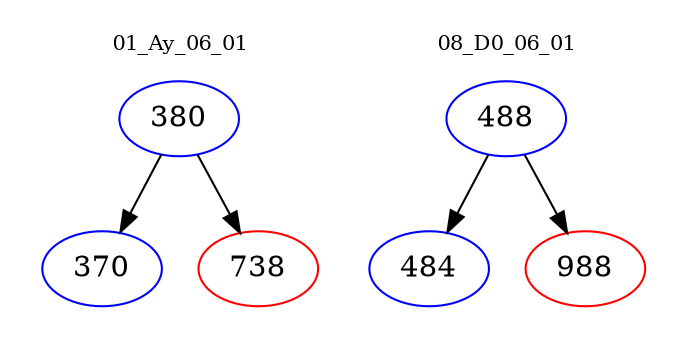 digraph{
subgraph cluster_0 {
color = white
label = "01_Ay_06_01";
fontsize=10;
T0_380 [label="380", color="blue"]
T0_380 -> T0_370 [color="black"]
T0_370 [label="370", color="blue"]
T0_380 -> T0_738 [color="black"]
T0_738 [label="738", color="red"]
}
subgraph cluster_1 {
color = white
label = "08_D0_06_01";
fontsize=10;
T1_488 [label="488", color="blue"]
T1_488 -> T1_484 [color="black"]
T1_484 [label="484", color="blue"]
T1_488 -> T1_988 [color="black"]
T1_988 [label="988", color="red"]
}
}
